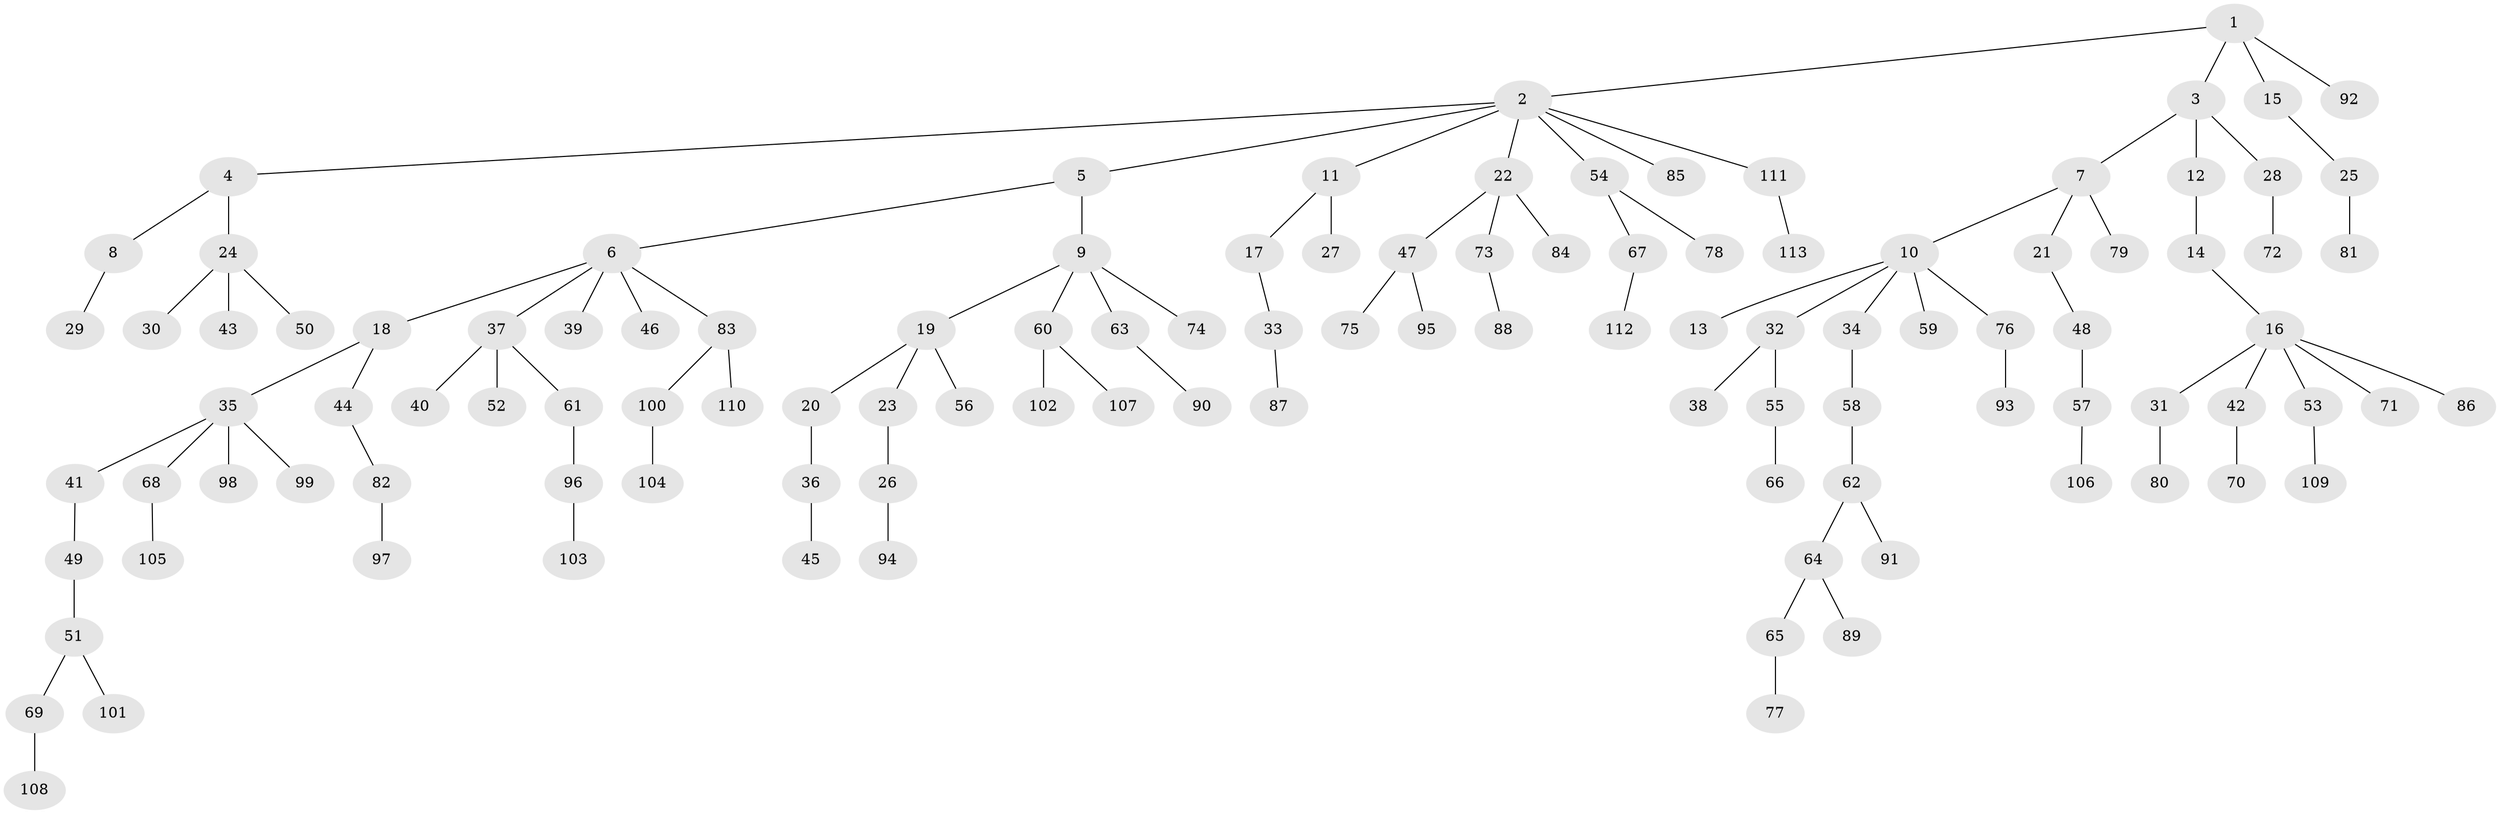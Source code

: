 // coarse degree distribution, {6: 0.013513513513513514, 9: 0.013513513513513514, 3: 0.12162162162162163, 7: 0.02702702702702703, 4: 0.02702702702702703, 2: 0.20270270270270271, 1: 0.5675675675675675, 5: 0.02702702702702703}
// Generated by graph-tools (version 1.1) at 2025/52/02/27/25 19:52:13]
// undirected, 113 vertices, 112 edges
graph export_dot {
graph [start="1"]
  node [color=gray90,style=filled];
  1;
  2;
  3;
  4;
  5;
  6;
  7;
  8;
  9;
  10;
  11;
  12;
  13;
  14;
  15;
  16;
  17;
  18;
  19;
  20;
  21;
  22;
  23;
  24;
  25;
  26;
  27;
  28;
  29;
  30;
  31;
  32;
  33;
  34;
  35;
  36;
  37;
  38;
  39;
  40;
  41;
  42;
  43;
  44;
  45;
  46;
  47;
  48;
  49;
  50;
  51;
  52;
  53;
  54;
  55;
  56;
  57;
  58;
  59;
  60;
  61;
  62;
  63;
  64;
  65;
  66;
  67;
  68;
  69;
  70;
  71;
  72;
  73;
  74;
  75;
  76;
  77;
  78;
  79;
  80;
  81;
  82;
  83;
  84;
  85;
  86;
  87;
  88;
  89;
  90;
  91;
  92;
  93;
  94;
  95;
  96;
  97;
  98;
  99;
  100;
  101;
  102;
  103;
  104;
  105;
  106;
  107;
  108;
  109;
  110;
  111;
  112;
  113;
  1 -- 2;
  1 -- 3;
  1 -- 15;
  1 -- 92;
  2 -- 4;
  2 -- 5;
  2 -- 11;
  2 -- 22;
  2 -- 54;
  2 -- 85;
  2 -- 111;
  3 -- 7;
  3 -- 12;
  3 -- 28;
  4 -- 8;
  4 -- 24;
  5 -- 6;
  5 -- 9;
  6 -- 18;
  6 -- 37;
  6 -- 39;
  6 -- 46;
  6 -- 83;
  7 -- 10;
  7 -- 21;
  7 -- 79;
  8 -- 29;
  9 -- 19;
  9 -- 60;
  9 -- 63;
  9 -- 74;
  10 -- 13;
  10 -- 32;
  10 -- 34;
  10 -- 59;
  10 -- 76;
  11 -- 17;
  11 -- 27;
  12 -- 14;
  14 -- 16;
  15 -- 25;
  16 -- 31;
  16 -- 42;
  16 -- 53;
  16 -- 71;
  16 -- 86;
  17 -- 33;
  18 -- 35;
  18 -- 44;
  19 -- 20;
  19 -- 23;
  19 -- 56;
  20 -- 36;
  21 -- 48;
  22 -- 47;
  22 -- 73;
  22 -- 84;
  23 -- 26;
  24 -- 30;
  24 -- 43;
  24 -- 50;
  25 -- 81;
  26 -- 94;
  28 -- 72;
  31 -- 80;
  32 -- 38;
  32 -- 55;
  33 -- 87;
  34 -- 58;
  35 -- 41;
  35 -- 68;
  35 -- 98;
  35 -- 99;
  36 -- 45;
  37 -- 40;
  37 -- 52;
  37 -- 61;
  41 -- 49;
  42 -- 70;
  44 -- 82;
  47 -- 75;
  47 -- 95;
  48 -- 57;
  49 -- 51;
  51 -- 69;
  51 -- 101;
  53 -- 109;
  54 -- 67;
  54 -- 78;
  55 -- 66;
  57 -- 106;
  58 -- 62;
  60 -- 102;
  60 -- 107;
  61 -- 96;
  62 -- 64;
  62 -- 91;
  63 -- 90;
  64 -- 65;
  64 -- 89;
  65 -- 77;
  67 -- 112;
  68 -- 105;
  69 -- 108;
  73 -- 88;
  76 -- 93;
  82 -- 97;
  83 -- 100;
  83 -- 110;
  96 -- 103;
  100 -- 104;
  111 -- 113;
}
